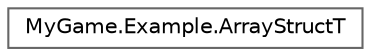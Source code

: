 digraph "Graphical Class Hierarchy"
{
 // LATEX_PDF_SIZE
  bgcolor="transparent";
  edge [fontname=Helvetica,fontsize=10,labelfontname=Helvetica,labelfontsize=10];
  node [fontname=Helvetica,fontsize=10,shape=box,height=0.2,width=0.4];
  rankdir="LR";
  Node0 [id="Node000000",label="MyGame.Example.ArrayStructT",height=0.2,width=0.4,color="grey40", fillcolor="white", style="filled",URL="$classMyGame_1_1Example_1_1ArrayStructT.html",tooltip=" "];
}
